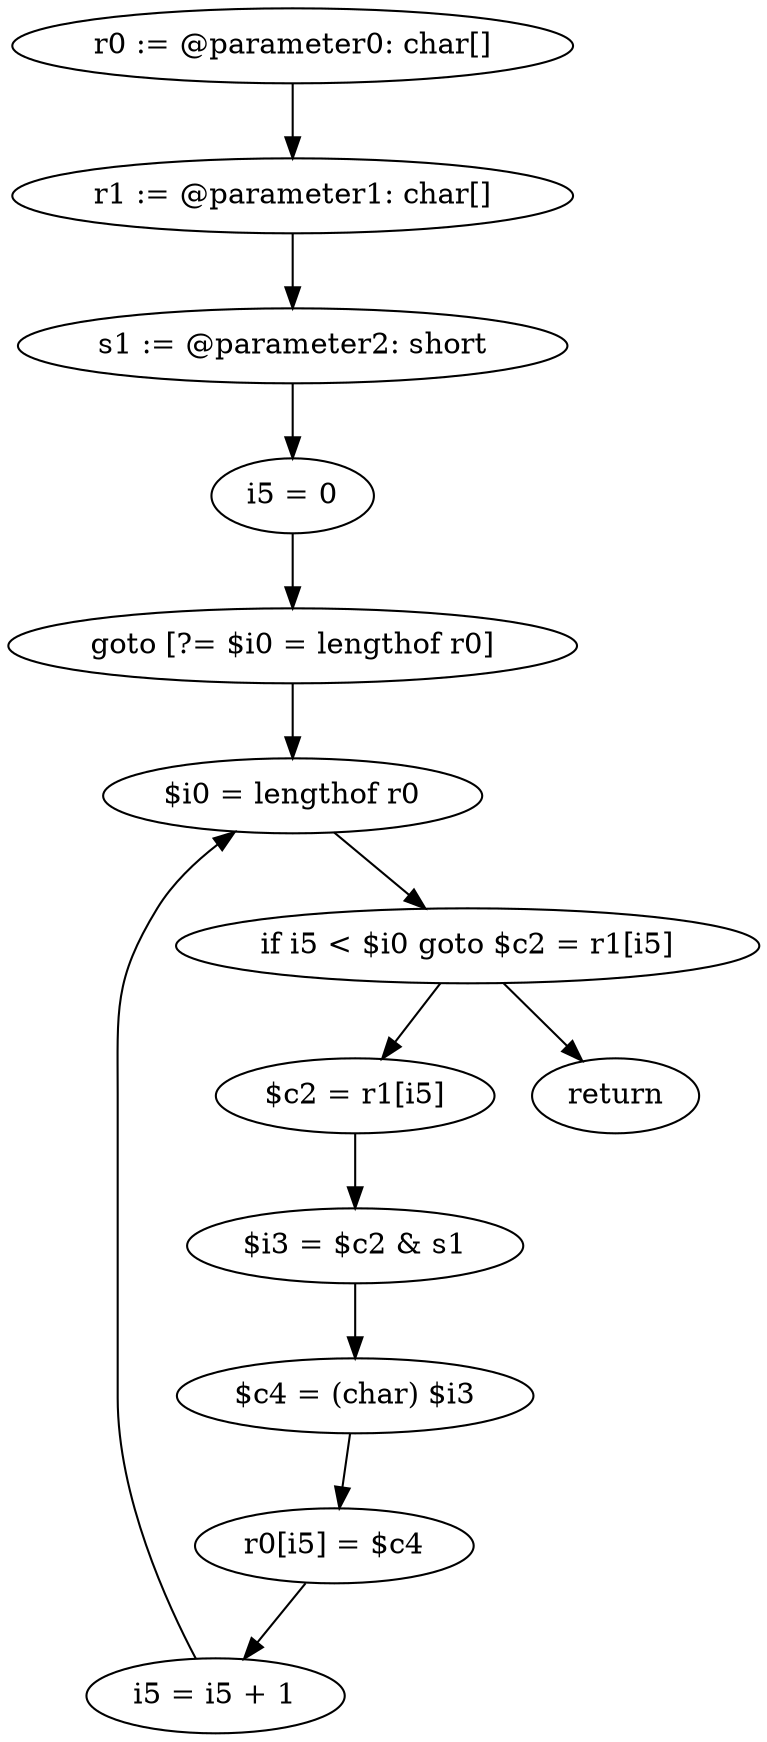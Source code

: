 digraph "unitGraph" {
    "r0 := @parameter0: char[]"
    "r1 := @parameter1: char[]"
    "s1 := @parameter2: short"
    "i5 = 0"
    "goto [?= $i0 = lengthof r0]"
    "$c2 = r1[i5]"
    "$i3 = $c2 & s1"
    "$c4 = (char) $i3"
    "r0[i5] = $c4"
    "i5 = i5 + 1"
    "$i0 = lengthof r0"
    "if i5 < $i0 goto $c2 = r1[i5]"
    "return"
    "r0 := @parameter0: char[]"->"r1 := @parameter1: char[]";
    "r1 := @parameter1: char[]"->"s1 := @parameter2: short";
    "s1 := @parameter2: short"->"i5 = 0";
    "i5 = 0"->"goto [?= $i0 = lengthof r0]";
    "goto [?= $i0 = lengthof r0]"->"$i0 = lengthof r0";
    "$c2 = r1[i5]"->"$i3 = $c2 & s1";
    "$i3 = $c2 & s1"->"$c4 = (char) $i3";
    "$c4 = (char) $i3"->"r0[i5] = $c4";
    "r0[i5] = $c4"->"i5 = i5 + 1";
    "i5 = i5 + 1"->"$i0 = lengthof r0";
    "$i0 = lengthof r0"->"if i5 < $i0 goto $c2 = r1[i5]";
    "if i5 < $i0 goto $c2 = r1[i5]"->"return";
    "if i5 < $i0 goto $c2 = r1[i5]"->"$c2 = r1[i5]";
}

